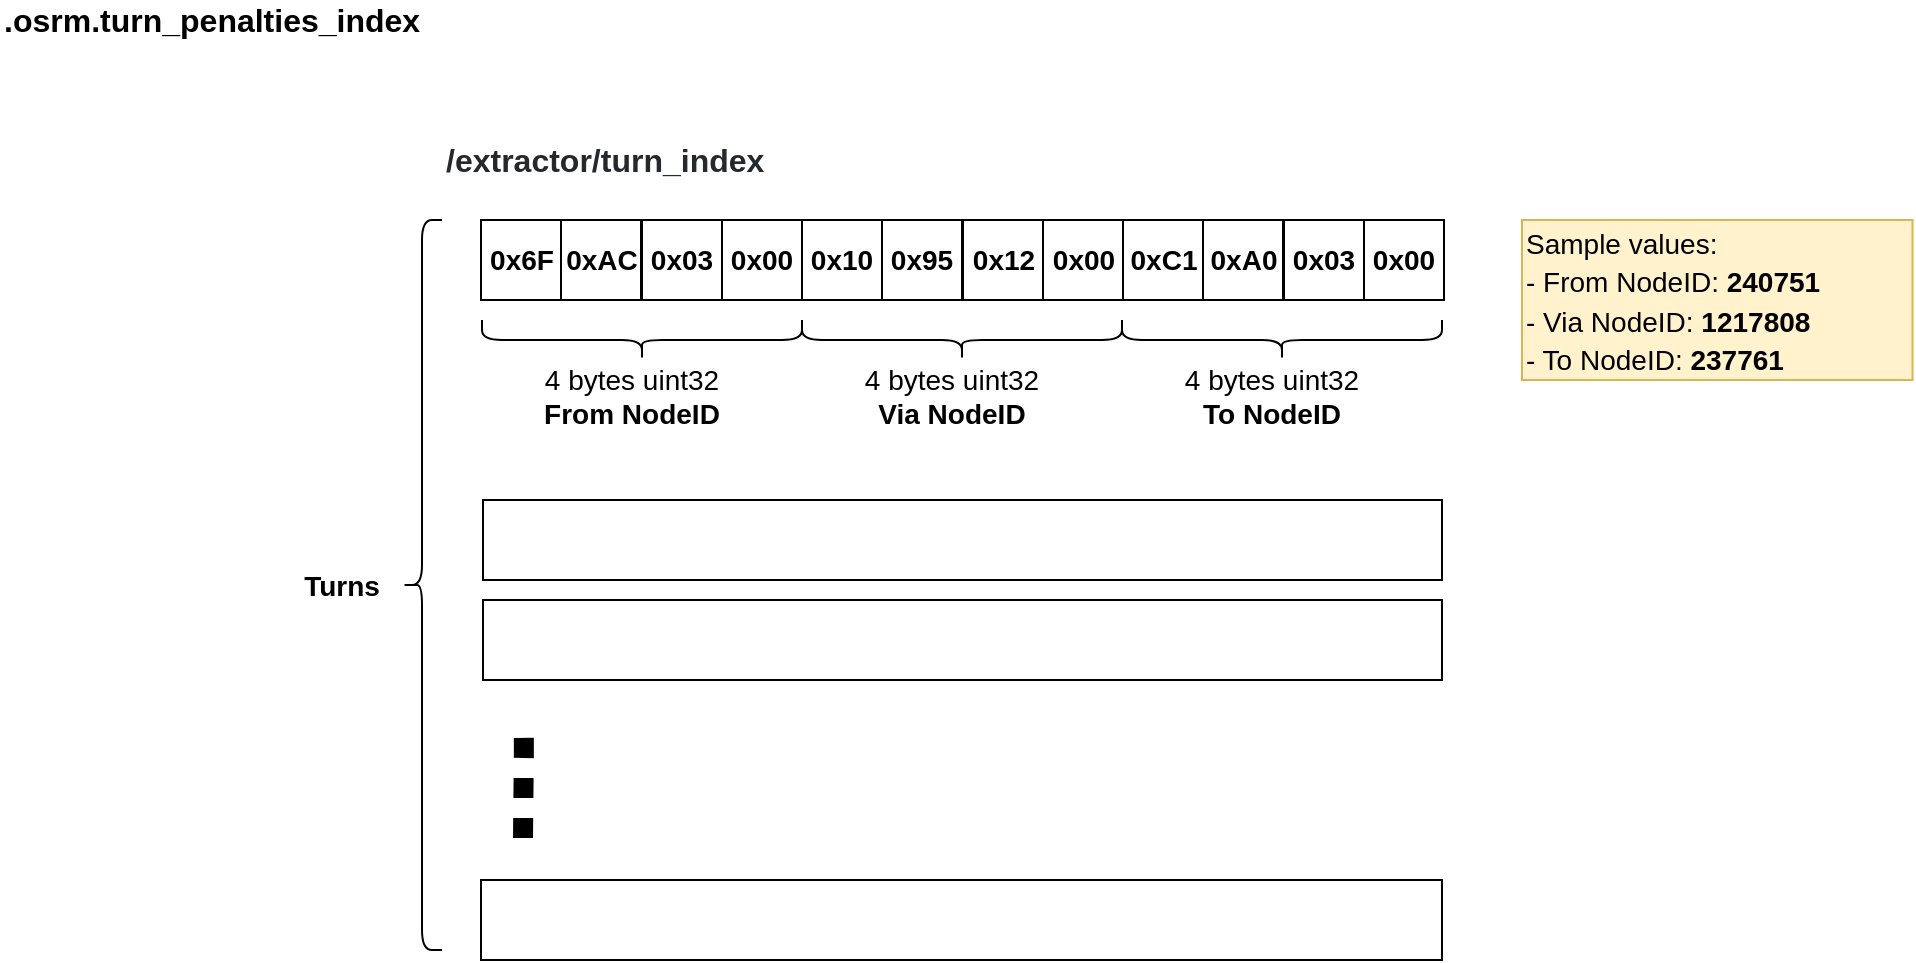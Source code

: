 <mxfile version="13.8.0" type="github"><diagram id="peSgpNI3BcgGdvSU9K40" name="Page-1"><mxGraphModel dx="1987" dy="1194" grid="1" gridSize="10" guides="1" tooltips="1" connect="1" arrows="1" fold="1" page="1" pageScale="1" pageWidth="1169" pageHeight="827" math="0" shadow="0"><root><mxCell id="0"/><mxCell id="1" parent="0"/><mxCell id="ZOe7THteKk9-Ha0sNbh8-1" value=".osrm.turn_penalties_index" style="text;html=1;strokeColor=none;fillColor=none;align=left;verticalAlign=middle;whiteSpace=wrap;rounded=0;fontSize=16;fontStyle=1" parent="1" vertex="1"><mxGeometry x="39" y="10" width="245" height="20" as="geometry"/></mxCell><mxCell id="1GXQoTSjyK3YCtDIwdtC-5" value="&lt;span style=&quot;color: rgb(36 , 41 , 46)&quot;&gt;/extractor/turn_index&lt;/span&gt;" style="text;html=1;strokeColor=none;fillColor=none;align=left;verticalAlign=middle;whiteSpace=wrap;rounded=0;fontSize=16;fontStyle=1" parent="1" vertex="1"><mxGeometry x="260" y="80" width="245" height="20" as="geometry"/></mxCell><mxCell id="1GXQoTSjyK3YCtDIwdtC-6" value="0x6F" style="rounded=0;whiteSpace=wrap;html=1;fontStyle=1;fontSize=14;" parent="1" vertex="1"><mxGeometry x="279.5" y="120" width="40" height="40" as="geometry"/></mxCell><mxCell id="1GXQoTSjyK3YCtDIwdtC-7" value="0xAC" style="rounded=0;whiteSpace=wrap;html=1;fontStyle=1;fontSize=14;" parent="1" vertex="1"><mxGeometry x="319.5" y="120" width="40" height="40" as="geometry"/></mxCell><mxCell id="1GXQoTSjyK3YCtDIwdtC-14" value="" style="shape=curlyBracket;whiteSpace=wrap;html=1;rounded=1;fontSize=14;rotation=-90;" parent="1" vertex="1"><mxGeometry x="350" y="100" width="20" height="160" as="geometry"/></mxCell><mxCell id="1GXQoTSjyK3YCtDIwdtC-15" value="4 bytes uint32&lt;br&gt;&lt;b&gt;From NodeID&lt;br&gt;&lt;/b&gt;" style="text;html=1;strokeColor=none;fillColor=none;align=center;verticalAlign=middle;whiteSpace=wrap;rounded=0;fontSize=14;" parent="1" vertex="1"><mxGeometry x="300" y="180" width="109.5" height="55" as="geometry"/></mxCell><mxCell id="1GXQoTSjyK3YCtDIwdtC-30" value="&lt;span style=&quot;font-size: 14px ; font-weight: 400&quot;&gt;Sample values:&lt;br&gt;- From NodeID:&amp;nbsp;&lt;/span&gt;&lt;span style=&quot;font-size: 14px&quot;&gt;240751&lt;br&gt;&lt;/span&gt;&lt;span style=&quot;font-size: 14px&quot;&gt;&lt;span style=&quot;font-weight: normal&quot;&gt;- Via NodeID: &lt;/span&gt;1217808&lt;br&gt;&lt;span style=&quot;font-weight: normal&quot;&gt;- To NodeID: &lt;/span&gt;237761&lt;br&gt;&lt;/span&gt;" style="text;html=1;strokeColor=#d6b656;fillColor=#fff2cc;align=left;verticalAlign=middle;whiteSpace=wrap;rounded=0;fontSize=16;fontStyle=1" parent="1" vertex="1"><mxGeometry x="800" y="120" width="195.25" height="80" as="geometry"/></mxCell><mxCell id="1GXQoTSjyK3YCtDIwdtC-31" value="" style="shape=curlyBracket;whiteSpace=wrap;html=1;rounded=1;fontSize=14;rotation=0;" parent="1" vertex="1"><mxGeometry x="240" y="120" width="20" height="365" as="geometry"/></mxCell><mxCell id="1GXQoTSjyK3YCtDIwdtC-32" value="" style="rounded=0;whiteSpace=wrap;html=1;" parent="1" vertex="1"><mxGeometry x="280.5" y="260" width="479.5" height="40" as="geometry"/></mxCell><mxCell id="1GXQoTSjyK3YCtDIwdtC-33" value="" style="rounded=0;whiteSpace=wrap;html=1;" parent="1" vertex="1"><mxGeometry x="280.5" y="310" width="479.5" height="40" as="geometry"/></mxCell><mxCell id="1GXQoTSjyK3YCtDIwdtC-34" value="" style="endArrow=none;dashed=1;html=1;strokeWidth=10;strokeColor=#000000;rounded=1;dashPattern=1 1;" parent="1" edge="1"><mxGeometry width="50" height="50" relative="1" as="geometry"><mxPoint x="300.5" y="429" as="sourcePoint"/><mxPoint x="300.5" y="369" as="targetPoint"/><Array as="points"><mxPoint x="301" y="379"/></Array></mxGeometry></mxCell><mxCell id="1GXQoTSjyK3YCtDIwdtC-35" value="&lt;b&gt;Turns&lt;br&gt;&lt;/b&gt;" style="text;html=1;strokeColor=none;fillColor=none;align=center;verticalAlign=middle;whiteSpace=wrap;rounded=0;fontSize=14;" parent="1" vertex="1"><mxGeometry x="170" y="287.5" width="80" height="30" as="geometry"/></mxCell><mxCell id="1GXQoTSjyK3YCtDIwdtC-36" value="" style="rounded=0;whiteSpace=wrap;html=1;" parent="1" vertex="1"><mxGeometry x="279.5" y="450" width="480.5" height="40" as="geometry"/></mxCell><mxCell id="JlFm6dIJx3j6urq370J1-1" value="0x03" style="rounded=0;whiteSpace=wrap;html=1;fontStyle=1;fontSize=14;" vertex="1" parent="1"><mxGeometry x="360" y="120" width="40" height="40" as="geometry"/></mxCell><mxCell id="JlFm6dIJx3j6urq370J1-2" value="0x00" style="rounded=0;whiteSpace=wrap;html=1;fontStyle=1;fontSize=14;" vertex="1" parent="1"><mxGeometry x="400" y="120" width="40" height="40" as="geometry"/></mxCell><mxCell id="JlFm6dIJx3j6urq370J1-3" value="0x10" style="rounded=0;whiteSpace=wrap;html=1;fontStyle=1;fontSize=14;" vertex="1" parent="1"><mxGeometry x="440" y="120" width="40" height="40" as="geometry"/></mxCell><mxCell id="JlFm6dIJx3j6urq370J1-4" value="0x95" style="rounded=0;whiteSpace=wrap;html=1;fontStyle=1;fontSize=14;" vertex="1" parent="1"><mxGeometry x="480" y="120" width="40" height="40" as="geometry"/></mxCell><mxCell id="JlFm6dIJx3j6urq370J1-5" value="0x12" style="rounded=0;whiteSpace=wrap;html=1;fontStyle=1;fontSize=14;" vertex="1" parent="1"><mxGeometry x="520.5" y="120" width="40" height="40" as="geometry"/></mxCell><mxCell id="JlFm6dIJx3j6urq370J1-6" value="0x00" style="rounded=0;whiteSpace=wrap;html=1;fontStyle=1;fontSize=14;" vertex="1" parent="1"><mxGeometry x="560.5" y="120" width="40" height="40" as="geometry"/></mxCell><mxCell id="JlFm6dIJx3j6urq370J1-7" value="0xC1" style="rounded=0;whiteSpace=wrap;html=1;fontStyle=1;fontSize=14;" vertex="1" parent="1"><mxGeometry x="600.5" y="120" width="40" height="40" as="geometry"/></mxCell><mxCell id="JlFm6dIJx3j6urq370J1-8" value="0xA0" style="rounded=0;whiteSpace=wrap;html=1;fontStyle=1;fontSize=14;" vertex="1" parent="1"><mxGeometry x="640.5" y="120" width="40" height="40" as="geometry"/></mxCell><mxCell id="JlFm6dIJx3j6urq370J1-9" value="0x03" style="rounded=0;whiteSpace=wrap;html=1;fontStyle=1;fontSize=14;" vertex="1" parent="1"><mxGeometry x="681" y="120" width="40" height="40" as="geometry"/></mxCell><mxCell id="JlFm6dIJx3j6urq370J1-10" value="0x00" style="rounded=0;whiteSpace=wrap;html=1;fontStyle=1;fontSize=14;" vertex="1" parent="1"><mxGeometry x="721" y="120" width="40" height="40" as="geometry"/></mxCell><mxCell id="JlFm6dIJx3j6urq370J1-11" value="" style="shape=curlyBracket;whiteSpace=wrap;html=1;rounded=1;fontSize=14;rotation=-90;" vertex="1" parent="1"><mxGeometry x="510" y="100" width="20" height="160" as="geometry"/></mxCell><mxCell id="JlFm6dIJx3j6urq370J1-12" value="4 bytes uint32&lt;br&gt;&lt;b&gt;Via NodeID&lt;br&gt;&lt;/b&gt;" style="text;html=1;strokeColor=none;fillColor=none;align=center;verticalAlign=middle;whiteSpace=wrap;rounded=0;fontSize=14;" vertex="1" parent="1"><mxGeometry x="460" y="180" width="109.5" height="55" as="geometry"/></mxCell><mxCell id="JlFm6dIJx3j6urq370J1-13" value="" style="shape=curlyBracket;whiteSpace=wrap;html=1;rounded=1;fontSize=14;rotation=-90;" vertex="1" parent="1"><mxGeometry x="670" y="100" width="20" height="160" as="geometry"/></mxCell><mxCell id="JlFm6dIJx3j6urq370J1-14" value="4 bytes uint32&lt;br&gt;&lt;b&gt;To NodeID&lt;br&gt;&lt;/b&gt;" style="text;html=1;strokeColor=none;fillColor=none;align=center;verticalAlign=middle;whiteSpace=wrap;rounded=0;fontSize=14;" vertex="1" parent="1"><mxGeometry x="620" y="180" width="109.5" height="55" as="geometry"/></mxCell></root></mxGraphModel></diagram></mxfile>